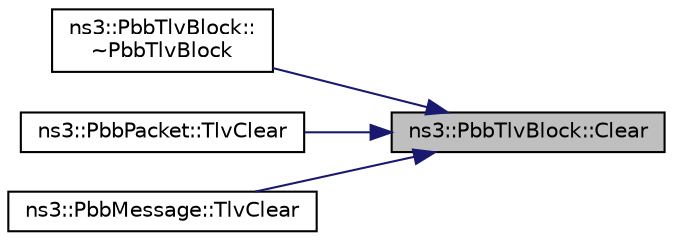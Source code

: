 digraph "ns3::PbbTlvBlock::Clear"
{
 // LATEX_PDF_SIZE
  edge [fontname="Helvetica",fontsize="10",labelfontname="Helvetica",labelfontsize="10"];
  node [fontname="Helvetica",fontsize="10",shape=record];
  rankdir="RL";
  Node1 [label="ns3::PbbTlvBlock::Clear",height=0.2,width=0.4,color="black", fillcolor="grey75", style="filled", fontcolor="black",tooltip="Removes all TLVs from this block."];
  Node1 -> Node2 [dir="back",color="midnightblue",fontsize="10",style="solid",fontname="Helvetica"];
  Node2 [label="ns3::PbbTlvBlock::\l~PbbTlvBlock",height=0.2,width=0.4,color="black", fillcolor="white", style="filled",URL="$classns3_1_1_pbb_tlv_block.html#afe9b31571ee46c67d8bd0a3bec4adab0",tooltip=" "];
  Node1 -> Node3 [dir="back",color="midnightblue",fontsize="10",style="solid",fontname="Helvetica"];
  Node3 [label="ns3::PbbPacket::TlvClear",height=0.2,width=0.4,color="black", fillcolor="white", style="filled",URL="$classns3_1_1_pbb_packet.html#adfa30af31b9a4f5c5e6afa5469deb458",tooltip="Removes all packet TLVs from this packet."];
  Node1 -> Node4 [dir="back",color="midnightblue",fontsize="10",style="solid",fontname="Helvetica"];
  Node4 [label="ns3::PbbMessage::TlvClear",height=0.2,width=0.4,color="black", fillcolor="white", style="filled",URL="$classns3_1_1_pbb_message.html#aabfb2717000086ef151658931a4d3b4c",tooltip="Removes all message TLVs from this block."];
}
